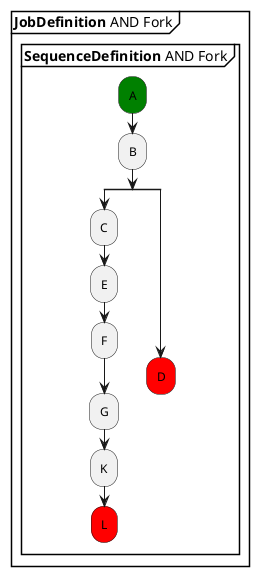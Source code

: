 /'

Tutorial - And Fork Topology
  
'/

@startuml 
partition "**JobDefinition** AND Fork" {
group **SequenceDefinition** AND Fork
      #green:A;
      :B;
  split
      :C;
      :E;
      :F;
      :G;
      :K;
      #red:L;
      detach
  split again
      #red:D;

      detach
  end split    
end group
}      
@enduml